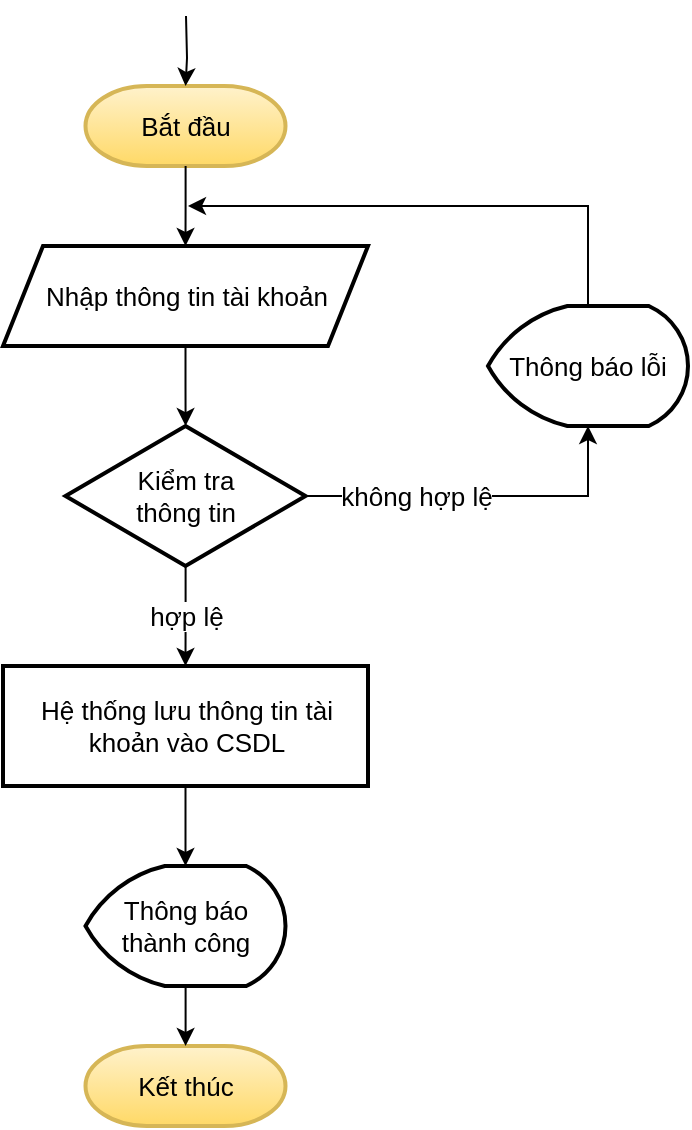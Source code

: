<mxfile version="13.9.9" type="device"><diagram id="C5RBs43oDa-KdzZeNtuy" name="Page-1"><mxGraphModel dx="852" dy="494" grid="1" gridSize="10" guides="1" tooltips="1" connect="1" arrows="1" fold="1" page="1" pageScale="1" pageWidth="827" pageHeight="1169" math="0" shadow="0"><root><mxCell id="WIyWlLk6GJQsqaUBKTNV-0"/><mxCell id="WIyWlLk6GJQsqaUBKTNV-1" parent="WIyWlLk6GJQsqaUBKTNV-0"/><mxCell id="OJgnIU0QqnoDwCDgp0rR-0" value="Kết thúc" style="strokeWidth=2;html=1;shape=mxgraph.flowchart.terminator;whiteSpace=wrap;labelBorderColor=none;fontSize=13;fontStyle=0;fillColor=#fff2cc;strokeColor=#d6b656;gradientColor=#ffd966;" parent="WIyWlLk6GJQsqaUBKTNV-1" vertex="1"><mxGeometry x="488.75" y="700" width="100" height="40" as="geometry"/></mxCell><mxCell id="OJgnIU0QqnoDwCDgp0rR-1" value="Bắt đầu" style="strokeWidth=2;html=1;shape=mxgraph.flowchart.terminator;whiteSpace=wrap;labelBorderColor=none;fontSize=13;fontStyle=0;fillColor=#fff2cc;strokeColor=#d6b656;gradientColor=#ffd966;" parent="WIyWlLk6GJQsqaUBKTNV-1" vertex="1"><mxGeometry x="488.75" y="220" width="100" height="40" as="geometry"/></mxCell><mxCell id="OJgnIU0QqnoDwCDgp0rR-5" value="" style="edgeStyle=orthogonalEdgeStyle;rounded=0;orthogonalLoop=1;jettySize=auto;html=1;labelBorderColor=none;fontSize=13;fontStyle=0" parent="WIyWlLk6GJQsqaUBKTNV-1" source="OJgnIU0QqnoDwCDgp0rR-1" target="OJgnIU0QqnoDwCDgp0rR-4" edge="1"><mxGeometry relative="1" as="geometry"><mxPoint x="538.8" y="230" as="sourcePoint"/></mxGeometry></mxCell><mxCell id="OJgnIU0QqnoDwCDgp0rR-7" value="" style="edgeStyle=orthogonalEdgeStyle;rounded=0;orthogonalLoop=1;jettySize=auto;html=1;labelBorderColor=none;fontSize=13;fontStyle=0" parent="WIyWlLk6GJQsqaUBKTNV-1" source="OJgnIU0QqnoDwCDgp0rR-4" target="OJgnIU0QqnoDwCDgp0rR-6" edge="1"><mxGeometry relative="1" as="geometry"/></mxCell><mxCell id="OJgnIU0QqnoDwCDgp0rR-4" value="Nhập thông tin tài khoản" style="shape=parallelogram;perimeter=parallelogramPerimeter;whiteSpace=wrap;html=1;fixedSize=1;strokeWidth=2;labelBorderColor=none;fontSize=13;fontStyle=0" parent="WIyWlLk6GJQsqaUBKTNV-1" vertex="1"><mxGeometry x="447.5" y="300" width="182.5" height="50" as="geometry"/></mxCell><mxCell id="OJgnIU0QqnoDwCDgp0rR-10" value="hợp lệ" style="edgeStyle=orthogonalEdgeStyle;rounded=0;orthogonalLoop=1;jettySize=auto;html=1;labelBorderColor=none;fontSize=13;fontStyle=0" parent="WIyWlLk6GJQsqaUBKTNV-1" source="OJgnIU0QqnoDwCDgp0rR-6" target="OJgnIU0QqnoDwCDgp0rR-9" edge="1"><mxGeometry relative="1" as="geometry"/></mxCell><mxCell id="OJgnIU0QqnoDwCDgp0rR-12" value="không hợp lệ" style="edgeStyle=orthogonalEdgeStyle;rounded=0;orthogonalLoop=1;jettySize=auto;html=1;entryX=0.5;entryY=1;entryDx=0;entryDy=0;entryPerimeter=0;labelBorderColor=none;fontSize=13;fontStyle=0" parent="WIyWlLk6GJQsqaUBKTNV-1" source="OJgnIU0QqnoDwCDgp0rR-6" target="OJgnIU0QqnoDwCDgp0rR-11" edge="1"><mxGeometry x="-0.376" relative="1" as="geometry"><mxPoint as="offset"/></mxGeometry></mxCell><mxCell id="OJgnIU0QqnoDwCDgp0rR-6" value="Kiểm tra&lt;br&gt;thông tin" style="rhombus;whiteSpace=wrap;html=1;strokeWidth=2;labelBorderColor=none;fontSize=13;fontStyle=0" parent="WIyWlLk6GJQsqaUBKTNV-1" vertex="1"><mxGeometry x="478.75" y="390" width="120" height="70" as="geometry"/></mxCell><mxCell id="OJgnIU0QqnoDwCDgp0rR-15" value="" style="edgeStyle=orthogonalEdgeStyle;rounded=0;orthogonalLoop=1;jettySize=auto;html=1;labelBorderColor=none;fontSize=13;fontStyle=0;entryX=0.5;entryY=0;entryDx=0;entryDy=0;entryPerimeter=0;" parent="WIyWlLk6GJQsqaUBKTNV-1" source="OJgnIU0QqnoDwCDgp0rR-9" target="9nWcbu81A0YOlSiQXogM-1" edge="1"><mxGeometry relative="1" as="geometry"><mxPoint x="538.8" y="600" as="targetPoint"/></mxGeometry></mxCell><mxCell id="OJgnIU0QqnoDwCDgp0rR-9" value="Hệ thống lưu thông tin tài khoản vào CSDL" style="whiteSpace=wrap;html=1;strokeWidth=2;labelBorderColor=none;fontSize=13;fontStyle=0" parent="WIyWlLk6GJQsqaUBKTNV-1" vertex="1"><mxGeometry x="447.5" y="510" width="182.5" height="60" as="geometry"/></mxCell><mxCell id="OJgnIU0QqnoDwCDgp0rR-13" style="edgeStyle=orthogonalEdgeStyle;rounded=0;orthogonalLoop=1;jettySize=auto;html=1;labelBorderColor=none;fontSize=13;fontStyle=0" parent="WIyWlLk6GJQsqaUBKTNV-1" source="OJgnIU0QqnoDwCDgp0rR-11" edge="1"><mxGeometry relative="1" as="geometry"><mxPoint x="540" y="280" as="targetPoint"/><Array as="points"><mxPoint x="740" y="280"/><mxPoint x="540" y="280"/></Array></mxGeometry></mxCell><mxCell id="OJgnIU0QqnoDwCDgp0rR-11" value="Thông báo lỗi" style="strokeWidth=2;html=1;shape=mxgraph.flowchart.display;whiteSpace=wrap;labelBorderColor=none;fontSize=13;fontStyle=0" parent="WIyWlLk6GJQsqaUBKTNV-1" vertex="1"><mxGeometry x="690" y="330" width="100" height="60" as="geometry"/></mxCell><mxCell id="OJgnIU0QqnoDwCDgp0rR-16" style="edgeStyle=orthogonalEdgeStyle;rounded=0;orthogonalLoop=1;jettySize=auto;html=1;labelBorderColor=none;fontSize=13;fontStyle=0" parent="WIyWlLk6GJQsqaUBKTNV-1" source="9nWcbu81A0YOlSiQXogM-1" target="OJgnIU0QqnoDwCDgp0rR-0" edge="1"><mxGeometry relative="1" as="geometry"><mxPoint x="538.8" y="660" as="sourcePoint"/></mxGeometry></mxCell><mxCell id="9nWcbu81A0YOlSiQXogM-0" value="" style="edgeStyle=orthogonalEdgeStyle;rounded=0;orthogonalLoop=1;jettySize=auto;html=1;labelBorderColor=none;fontSize=13;fontStyle=0" edge="1" parent="WIyWlLk6GJQsqaUBKTNV-1" target="OJgnIU0QqnoDwCDgp0rR-1"><mxGeometry relative="1" as="geometry"><mxPoint x="539" y="185" as="sourcePoint"/><mxPoint x="538.25" y="100" as="targetPoint"/></mxGeometry></mxCell><mxCell id="9nWcbu81A0YOlSiQXogM-1" value="Thông báo&lt;br&gt;thành công" style="strokeWidth=2;html=1;shape=mxgraph.flowchart.display;whiteSpace=wrap;labelBorderColor=none;fontSize=13;fontStyle=0" vertex="1" parent="WIyWlLk6GJQsqaUBKTNV-1"><mxGeometry x="488.75" y="610" width="100" height="60" as="geometry"/></mxCell></root></mxGraphModel></diagram></mxfile>